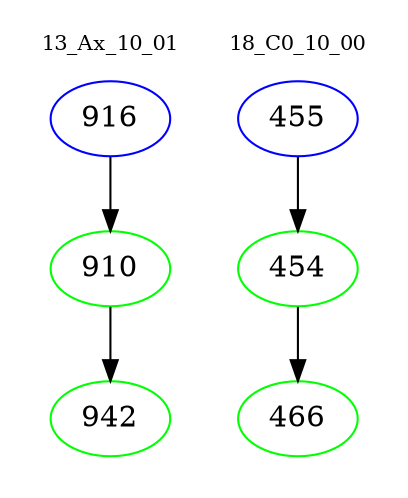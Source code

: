 digraph{
subgraph cluster_0 {
color = white
label = "13_Ax_10_01";
fontsize=10;
T0_916 [label="916", color="blue"]
T0_916 -> T0_910 [color="black"]
T0_910 [label="910", color="green"]
T0_910 -> T0_942 [color="black"]
T0_942 [label="942", color="green"]
}
subgraph cluster_1 {
color = white
label = "18_C0_10_00";
fontsize=10;
T1_455 [label="455", color="blue"]
T1_455 -> T1_454 [color="black"]
T1_454 [label="454", color="green"]
T1_454 -> T1_466 [color="black"]
T1_466 [label="466", color="green"]
}
}
